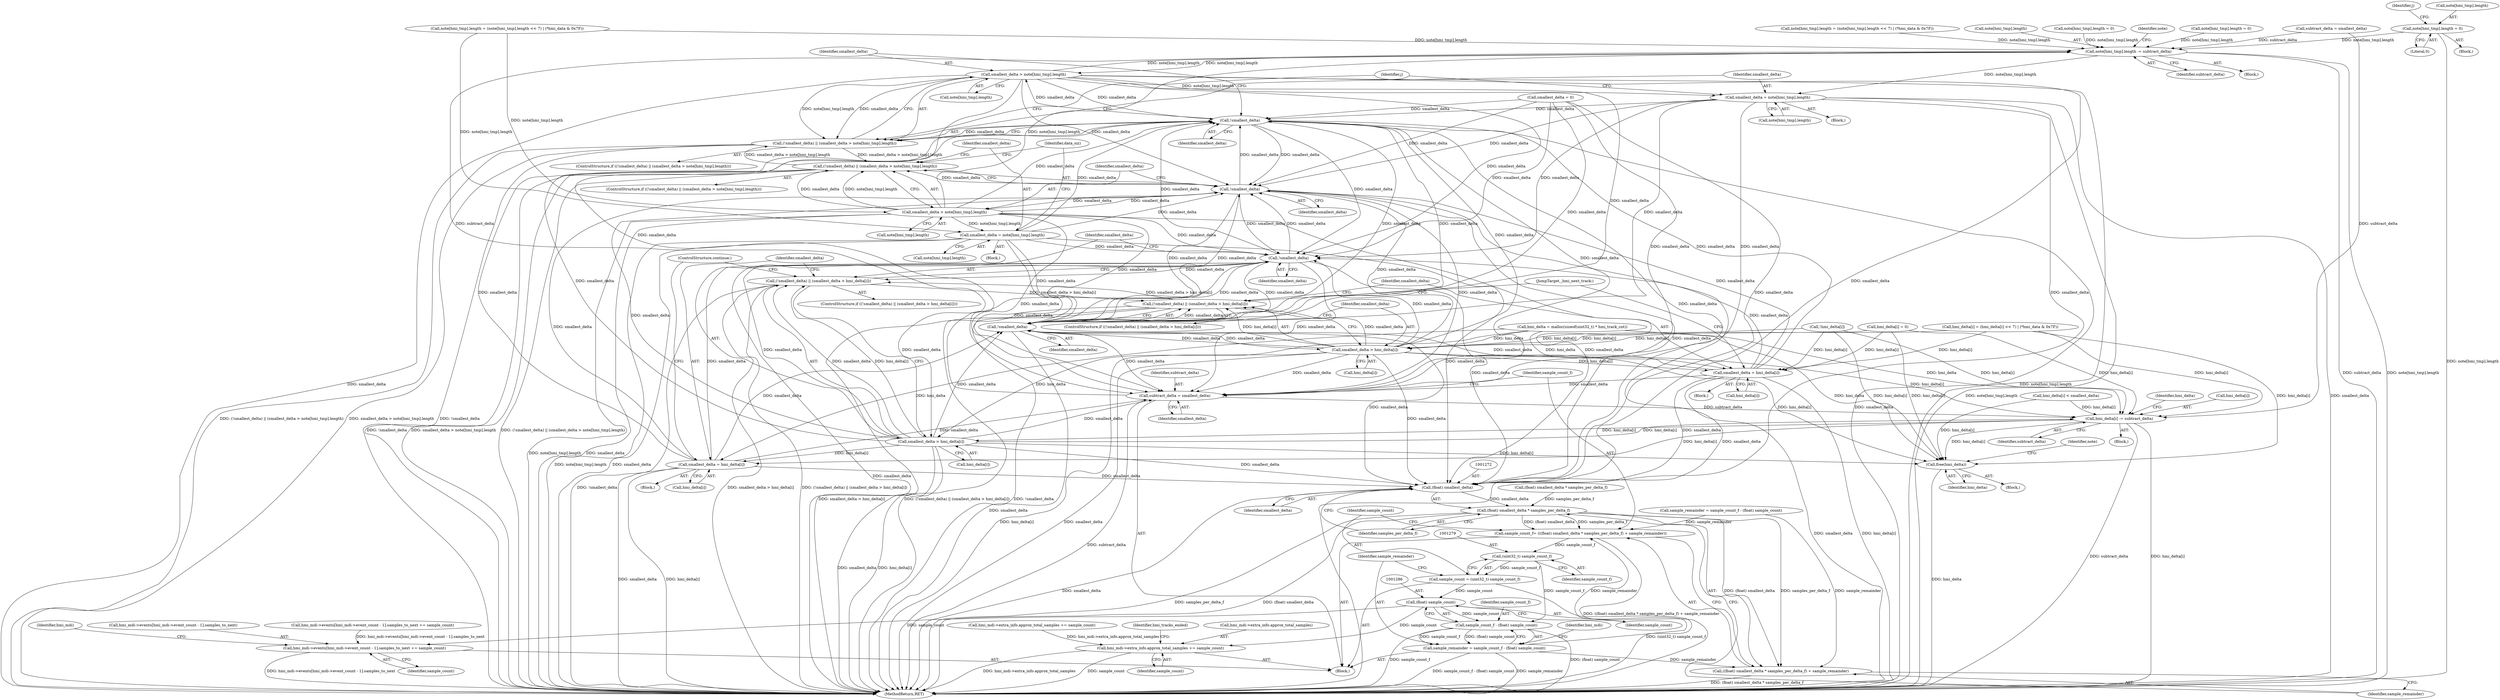 digraph "0_wildmidi_660b513d99bced8783a4a5984ac2f742c74ebbdd@array" {
"1000932" [label="(Call,note[hmi_tmp].length = 0)"];
"1000668" [label="(Call,note[hmi_tmp].length -= subtract_delta)"];
"1000686" [label="(Call,smallest_delta > note[hmi_tmp].length)"];
"1000684" [label="(Call,!smallest_delta)"];
"1000683" [label="(Call,(!smallest_delta) || (smallest_delta > note[hmi_tmp].length))"];
"1001124" [label="(Call,(!smallest_delta) || (smallest_delta > note[hmi_tmp].length))"];
"1000729" [label="(Call,!smallest_delta)"];
"1000728" [label="(Call,(!smallest_delta) || (smallest_delta > hmi_delta[i]))"];
"1001244" [label="(Call,(!smallest_delta) || (smallest_delta > hmi_delta[i]))"];
"1000731" [label="(Call,smallest_delta > hmi_delta[i])"];
"1000717" [label="(Call,hmi_delta[i] -= subtract_delta)"];
"1000737" [label="(Call,smallest_delta = hmi_delta[i])"];
"1001125" [label="(Call,!smallest_delta)"];
"1001127" [label="(Call,smallest_delta > note[hmi_tmp].length)"];
"1001135" [label="(Call,smallest_delta = note[hmi_tmp].length)"];
"1001245" [label="(Call,!smallest_delta)"];
"1001247" [label="(Call,smallest_delta > hmi_delta[i])"];
"1001253" [label="(Call,smallest_delta = hmi_delta[i])"];
"1001264" [label="(Call,subtract_delta = smallest_delta)"];
"1001271" [label="(Call,(float) smallest_delta)"];
"1001270" [label="(Call,(float) smallest_delta * samples_per_delta_f)"];
"1001267" [label="(Call,sample_count_f= (((float) smallest_delta * samples_per_delta_f) + sample_remainder))"];
"1001278" [label="(Call,(uint32_t) sample_count_f)"];
"1001276" [label="(Call,sample_count = (uint32_t) sample_count_f)"];
"1001285" [label="(Call,(float) sample_count)"];
"1001283" [label="(Call,sample_count_f - (float) sample_count)"];
"1001281" [label="(Call,sample_remainder = sample_count_f - (float) sample_count)"];
"1001269" [label="(Call,((float) smallest_delta * samples_per_delta_f) + sample_remainder)"];
"1001288" [label="(Call,hmi_mdi->events[hmi_mdi->event_count - 1].samples_to_next += sample_count)"];
"1001301" [label="(Call,hmi_mdi->extra_info.approx_total_samples += sample_count)"];
"1001365" [label="(Call,free(hmi_delta))"];
"1000694" [label="(Call,smallest_delta = note[hmi_tmp].length)"];
"1001252" [label="(Block,)"];
"1001281" [label="(Call,sample_remainder = sample_count_f - (float) sample_count)"];
"1000739" [label="(Call,hmi_delta[i])"];
"1000730" [label="(Identifier,smallest_delta)"];
"1000668" [label="(Call,note[hmi_tmp].length -= subtract_delta)"];
"1001134" [label="(Block,)"];
"1001304" [label="(Identifier,hmi_mdi)"];
"1000938" [label="(Literal,0)"];
"1001180" [label="(Call,hmi_delta[i] = (hmi_delta[i] << 7) | (*hmi_data & 0x7F))"];
"1001300" [label="(Identifier,sample_count)"];
"1000667" [label="(Block,)"];
"1000736" [label="(Block,)"];
"1001274" [label="(Identifier,samples_per_delta_f)"];
"1000625" [label="(Block,)"];
"1000687" [label="(Identifier,smallest_delta)"];
"1001246" [label="(Identifier,smallest_delta)"];
"1001292" [label="(Identifier,hmi_mdi)"];
"1001243" [label="(ControlStructure,if ((!smallest_delta) || (smallest_delta > hmi_delta[i])))"];
"1000614" [label="(Call,hmi_mdi->extra_info.approx_total_samples += sample_count)"];
"1001090" [label="(Call,note[hmi_tmp].length = (note[hmi_tmp].length << 7) | (*hmi_data & 0x7F))"];
"1001127" [label="(Call,smallest_delta > note[hmi_tmp].length)"];
"1001247" [label="(Call,smallest_delta > hmi_delta[i])"];
"1000525" [label="(Call,hmi_delta[i] < smallest_delta)"];
"1000718" [label="(Call,hmi_delta[i])"];
"1001254" [label="(Identifier,smallest_delta)"];
"1001275" [label="(Identifier,sample_remainder)"];
"1001288" [label="(Call,hmi_mdi->events[hmi_mdi->event_count - 1].samples_to_next += sample_count)"];
"1000733" [label="(Call,hmi_delta[i])"];
"1001289" [label="(Call,hmi_mdi->events[hmi_mdi->event_count - 1].samples_to_next)"];
"1000731" [label="(Call,smallest_delta > hmi_delta[i])"];
"1001028" [label="(Call,note[hmi_tmp].length = 0)"];
"1000732" [label="(Identifier,smallest_delta)"];
"1001267" [label="(Call,sample_count_f= (((float) smallest_delta * samples_per_delta_f) + sample_remainder))"];
"1000682" [label="(ControlStructure,if ((!smallest_delta) || (smallest_delta > note[hmi_tmp].length)))"];
"1000717" [label="(Call,hmi_delta[i] -= subtract_delta)"];
"1001239" [label="(Call,!hmi_delta[i])"];
"1000737" [label="(Call,smallest_delta = hmi_delta[i])"];
"1001168" [label="(Identifier,data_siz)"];
"1001282" [label="(Identifier,sample_remainder)"];
"1001287" [label="(Identifier,sample_count)"];
"1001284" [label="(Identifier,sample_count_f)"];
"1001280" [label="(Identifier,sample_count_f)"];
"1000104" [label="(Block,)"];
"1001124" [label="(Call,(!smallest_delta) || (smallest_delta > note[hmi_tmp].length))"];
"1001283" [label="(Call,sample_count_f - (float) sample_count)"];
"1001264" [label="(Call,subtract_delta = smallest_delta)"];
"1000696" [label="(Call,note[hmi_tmp].length)"];
"1000729" [label="(Call,!smallest_delta)"];
"1001381" [label="(MethodReturn,RET)"];
"1001301" [label="(Call,hmi_mdi->extra_info.approx_total_samples += sample_count)"];
"1000695" [label="(Identifier,smallest_delta)"];
"1001268" [label="(Identifier,sample_count_f)"];
"1000601" [label="(Call,hmi_mdi->events[hmi_mdi->event_count - 1].samples_to_next += sample_count)"];
"1000694" [label="(Call,smallest_delta = note[hmi_tmp].length)"];
"1000688" [label="(Call,note[hmi_tmp].length)"];
"1000693" [label="(Block,)"];
"1001248" [label="(Identifier,smallest_delta)"];
"1000907" [label="(Identifier,j)"];
"1001368" [label="(Identifier,note)"];
"1000678" [label="(Identifier,note)"];
"1000932" [label="(Call,note[hmi_tmp].length = 0)"];
"1000738" [label="(Identifier,smallest_delta)"];
"1000721" [label="(Identifier,subtract_delta)"];
"1000577" [label="(Call,subtract_delta = smallest_delta)"];
"1001128" [label="(Identifier,smallest_delta)"];
"1001137" [label="(Call,note[hmi_tmp].length)"];
"1001253" [label="(Call,smallest_delta = hmi_delta[i])"];
"1001266" [label="(Identifier,smallest_delta)"];
"1001126" [label="(Identifier,smallest_delta)"];
"1000583" [label="(Call,(float) smallest_delta * samples_per_delta_f)"];
"1001135" [label="(Call,smallest_delta = note[hmi_tmp].length)"];
"1000727" [label="(ControlStructure,if ((!smallest_delta) || (smallest_delta > hmi_delta[i])))"];
"1000563" [label="(Call,note[hmi_tmp].length = 0)"];
"1001123" [label="(ControlStructure,if ((!smallest_delta) || (smallest_delta > note[hmi_tmp].length)))"];
"1001277" [label="(Identifier,sample_count)"];
"1000922" [label="(Block,)"];
"1001245" [label="(Call,!smallest_delta)"];
"1001366" [label="(Identifier,hmi_delta)"];
"1000674" [label="(Identifier,subtract_delta)"];
"1001270" [label="(Call,(float) smallest_delta * samples_per_delta_f)"];
"1000752" [label="(Call,hmi_delta[i] = 0)"];
"1000716" [label="(Block,)"];
"1000286" [label="(Call,hmi_delta = malloc(sizeof(uint32_t) * hmi_track_cnt))"];
"1001365" [label="(Call,free(hmi_delta))"];
"1000933" [label="(Call,note[hmi_tmp].length)"];
"1001249" [label="(Call,hmi_delta[i])"];
"1000623" [label="(Identifier,hmi_tracks_ended)"];
"1000728" [label="(Call,(!smallest_delta) || (smallest_delta > hmi_delta[i]))"];
"1000683" [label="(Call,(!smallest_delta) || (smallest_delta > note[hmi_tmp].length))"];
"1001285" [label="(Call,(float) sample_count)"];
"1001265" [label="(Identifier,subtract_delta)"];
"1001302" [label="(Call,hmi_mdi->extra_info.approx_total_samples)"];
"1001276" [label="(Call,sample_count = (uint32_t) sample_count_f)"];
"1001271" [label="(Call,(float) smallest_delta)"];
"1001278" [label="(Call,(uint32_t) sample_count_f)"];
"1001125" [label="(Call,!smallest_delta)"];
"1001258" [label="(JumpTarget,_hmi_next_track:)"];
"1000686" [label="(Call,smallest_delta > note[hmi_tmp].length)"];
"1001049" [label="(Call,note[hmi_tmp].length = (note[hmi_tmp].length << 7) | (*hmi_data & 0x7F))"];
"1001307" [label="(Identifier,sample_count)"];
"1000685" [label="(Identifier,smallest_delta)"];
"1000684" [label="(Call,!smallest_delta)"];
"1000594" [label="(Call,sample_remainder = sample_count_f - (float) sample_count)"];
"1001273" [label="(Identifier,smallest_delta)"];
"1001129" [label="(Call,note[hmi_tmp].length)"];
"1000669" [label="(Call,note[hmi_tmp].length)"];
"1000724" [label="(Identifier,hmi_delta)"];
"1001136" [label="(Identifier,smallest_delta)"];
"1000742" [label="(ControlStructure,continue;)"];
"1000626" [label="(Call,smallest_delta = 0)"];
"1001255" [label="(Call,hmi_delta[i])"];
"1001269" [label="(Call,((float) smallest_delta * samples_per_delta_f) + sample_remainder)"];
"1001244" [label="(Call,(!smallest_delta) || (smallest_delta > hmi_delta[i]))"];
"1000652" [label="(Identifier,j)"];
"1000932" -> "1000922"  [label="AST: "];
"1000932" -> "1000938"  [label="CFG: "];
"1000933" -> "1000932"  [label="AST: "];
"1000938" -> "1000932"  [label="AST: "];
"1000907" -> "1000932"  [label="CFG: "];
"1000932" -> "1001381"  [label="DDG: note[hmi_tmp].length"];
"1000932" -> "1000668"  [label="DDG: note[hmi_tmp].length"];
"1000668" -> "1000667"  [label="AST: "];
"1000668" -> "1000674"  [label="CFG: "];
"1000669" -> "1000668"  [label="AST: "];
"1000674" -> "1000668"  [label="AST: "];
"1000678" -> "1000668"  [label="CFG: "];
"1000668" -> "1001381"  [label="DDG: subtract_delta"];
"1000668" -> "1001381"  [label="DDG: note[hmi_tmp].length"];
"1001264" -> "1000668"  [label="DDG: subtract_delta"];
"1000577" -> "1000668"  [label="DDG: subtract_delta"];
"1001127" -> "1000668"  [label="DDG: note[hmi_tmp].length"];
"1001049" -> "1000668"  [label="DDG: note[hmi_tmp].length"];
"1001090" -> "1000668"  [label="DDG: note[hmi_tmp].length"];
"1000563" -> "1000668"  [label="DDG: note[hmi_tmp].length"];
"1000686" -> "1000668"  [label="DDG: note[hmi_tmp].length"];
"1001028" -> "1000668"  [label="DDG: note[hmi_tmp].length"];
"1000668" -> "1000686"  [label="DDG: note[hmi_tmp].length"];
"1000668" -> "1000694"  [label="DDG: note[hmi_tmp].length"];
"1000686" -> "1000683"  [label="AST: "];
"1000686" -> "1000688"  [label="CFG: "];
"1000687" -> "1000686"  [label="AST: "];
"1000688" -> "1000686"  [label="AST: "];
"1000683" -> "1000686"  [label="CFG: "];
"1000686" -> "1001381"  [label="DDG: smallest_delta"];
"1000686" -> "1001381"  [label="DDG: note[hmi_tmp].length"];
"1000686" -> "1000684"  [label="DDG: smallest_delta"];
"1000686" -> "1000683"  [label="DDG: smallest_delta"];
"1000686" -> "1000683"  [label="DDG: note[hmi_tmp].length"];
"1000684" -> "1000686"  [label="DDG: smallest_delta"];
"1000686" -> "1000694"  [label="DDG: note[hmi_tmp].length"];
"1000686" -> "1000729"  [label="DDG: smallest_delta"];
"1000686" -> "1001125"  [label="DDG: smallest_delta"];
"1000686" -> "1001245"  [label="DDG: smallest_delta"];
"1000686" -> "1001264"  [label="DDG: smallest_delta"];
"1000686" -> "1001271"  [label="DDG: smallest_delta"];
"1000684" -> "1000683"  [label="AST: "];
"1000684" -> "1000685"  [label="CFG: "];
"1000685" -> "1000684"  [label="AST: "];
"1000687" -> "1000684"  [label="CFG: "];
"1000683" -> "1000684"  [label="CFG: "];
"1000684" -> "1001381"  [label="DDG: smallest_delta"];
"1000684" -> "1000683"  [label="DDG: smallest_delta"];
"1001127" -> "1000684"  [label="DDG: smallest_delta"];
"1000626" -> "1000684"  [label="DDG: smallest_delta"];
"1001253" -> "1000684"  [label="DDG: smallest_delta"];
"1001245" -> "1000684"  [label="DDG: smallest_delta"];
"1001125" -> "1000684"  [label="DDG: smallest_delta"];
"1001135" -> "1000684"  [label="DDG: smallest_delta"];
"1001247" -> "1000684"  [label="DDG: smallest_delta"];
"1000731" -> "1000684"  [label="DDG: smallest_delta"];
"1000729" -> "1000684"  [label="DDG: smallest_delta"];
"1000694" -> "1000684"  [label="DDG: smallest_delta"];
"1000737" -> "1000684"  [label="DDG: smallest_delta"];
"1000684" -> "1000729"  [label="DDG: smallest_delta"];
"1000684" -> "1001125"  [label="DDG: smallest_delta"];
"1000684" -> "1001245"  [label="DDG: smallest_delta"];
"1000684" -> "1001264"  [label="DDG: smallest_delta"];
"1000684" -> "1001271"  [label="DDG: smallest_delta"];
"1000683" -> "1000682"  [label="AST: "];
"1000695" -> "1000683"  [label="CFG: "];
"1000652" -> "1000683"  [label="CFG: "];
"1000683" -> "1001381"  [label="DDG: !smallest_delta"];
"1000683" -> "1001381"  [label="DDG: (!smallest_delta) || (smallest_delta > note[hmi_tmp].length)"];
"1000683" -> "1001381"  [label="DDG: smallest_delta > note[hmi_tmp].length"];
"1001124" -> "1000683"  [label="DDG: smallest_delta > note[hmi_tmp].length"];
"1000683" -> "1001124"  [label="DDG: smallest_delta > note[hmi_tmp].length"];
"1001124" -> "1001123"  [label="AST: "];
"1001124" -> "1001125"  [label="CFG: "];
"1001124" -> "1001127"  [label="CFG: "];
"1001125" -> "1001124"  [label="AST: "];
"1001127" -> "1001124"  [label="AST: "];
"1001136" -> "1001124"  [label="CFG: "];
"1001168" -> "1001124"  [label="CFG: "];
"1001124" -> "1001381"  [label="DDG: smallest_delta > note[hmi_tmp].length"];
"1001124" -> "1001381"  [label="DDG: (!smallest_delta) || (smallest_delta > note[hmi_tmp].length)"];
"1001124" -> "1001381"  [label="DDG: !smallest_delta"];
"1001125" -> "1001124"  [label="DDG: smallest_delta"];
"1001127" -> "1001124"  [label="DDG: smallest_delta"];
"1001127" -> "1001124"  [label="DDG: note[hmi_tmp].length"];
"1000729" -> "1000728"  [label="AST: "];
"1000729" -> "1000730"  [label="CFG: "];
"1000730" -> "1000729"  [label="AST: "];
"1000732" -> "1000729"  [label="CFG: "];
"1000728" -> "1000729"  [label="CFG: "];
"1000729" -> "1001381"  [label="DDG: smallest_delta"];
"1000729" -> "1000728"  [label="DDG: smallest_delta"];
"1001127" -> "1000729"  [label="DDG: smallest_delta"];
"1000626" -> "1000729"  [label="DDG: smallest_delta"];
"1001253" -> "1000729"  [label="DDG: smallest_delta"];
"1001245" -> "1000729"  [label="DDG: smallest_delta"];
"1001125" -> "1000729"  [label="DDG: smallest_delta"];
"1001135" -> "1000729"  [label="DDG: smallest_delta"];
"1001247" -> "1000729"  [label="DDG: smallest_delta"];
"1000731" -> "1000729"  [label="DDG: smallest_delta"];
"1000694" -> "1000729"  [label="DDG: smallest_delta"];
"1000737" -> "1000729"  [label="DDG: smallest_delta"];
"1000729" -> "1000731"  [label="DDG: smallest_delta"];
"1000729" -> "1001125"  [label="DDG: smallest_delta"];
"1000729" -> "1001245"  [label="DDG: smallest_delta"];
"1000729" -> "1001264"  [label="DDG: smallest_delta"];
"1000729" -> "1001271"  [label="DDG: smallest_delta"];
"1000728" -> "1000727"  [label="AST: "];
"1000728" -> "1000731"  [label="CFG: "];
"1000731" -> "1000728"  [label="AST: "];
"1000738" -> "1000728"  [label="CFG: "];
"1000742" -> "1000728"  [label="CFG: "];
"1000728" -> "1001381"  [label="DDG: !smallest_delta"];
"1000728" -> "1001381"  [label="DDG: smallest_delta > hmi_delta[i]"];
"1000728" -> "1001381"  [label="DDG: (!smallest_delta) || (smallest_delta > hmi_delta[i])"];
"1001244" -> "1000728"  [label="DDG: smallest_delta > hmi_delta[i]"];
"1000731" -> "1000728"  [label="DDG: smallest_delta"];
"1000731" -> "1000728"  [label="DDG: hmi_delta[i]"];
"1000728" -> "1001244"  [label="DDG: smallest_delta > hmi_delta[i]"];
"1001244" -> "1001243"  [label="AST: "];
"1001244" -> "1001245"  [label="CFG: "];
"1001244" -> "1001247"  [label="CFG: "];
"1001245" -> "1001244"  [label="AST: "];
"1001247" -> "1001244"  [label="AST: "];
"1001254" -> "1001244"  [label="CFG: "];
"1001258" -> "1001244"  [label="CFG: "];
"1001244" -> "1001381"  [label="DDG: smallest_delta > hmi_delta[i]"];
"1001244" -> "1001381"  [label="DDG: (!smallest_delta) || (smallest_delta > hmi_delta[i])"];
"1001244" -> "1001381"  [label="DDG: !smallest_delta"];
"1001245" -> "1001244"  [label="DDG: smallest_delta"];
"1001247" -> "1001244"  [label="DDG: smallest_delta"];
"1001247" -> "1001244"  [label="DDG: hmi_delta[i]"];
"1000731" -> "1000733"  [label="CFG: "];
"1000732" -> "1000731"  [label="AST: "];
"1000733" -> "1000731"  [label="AST: "];
"1000731" -> "1001381"  [label="DDG: smallest_delta"];
"1000731" -> "1001381"  [label="DDG: hmi_delta[i]"];
"1000731" -> "1000717"  [label="DDG: hmi_delta[i]"];
"1000286" -> "1000731"  [label="DDG: hmi_delta"];
"1000717" -> "1000731"  [label="DDG: hmi_delta[i]"];
"1000731" -> "1000737"  [label="DDG: hmi_delta[i]"];
"1000731" -> "1001125"  [label="DDG: smallest_delta"];
"1000731" -> "1001245"  [label="DDG: smallest_delta"];
"1000731" -> "1001264"  [label="DDG: smallest_delta"];
"1000731" -> "1001271"  [label="DDG: smallest_delta"];
"1000731" -> "1001365"  [label="DDG: hmi_delta[i]"];
"1000717" -> "1000716"  [label="AST: "];
"1000717" -> "1000721"  [label="CFG: "];
"1000718" -> "1000717"  [label="AST: "];
"1000721" -> "1000717"  [label="AST: "];
"1000724" -> "1000717"  [label="CFG: "];
"1000717" -> "1001381"  [label="DDG: subtract_delta"];
"1000717" -> "1001381"  [label="DDG: hmi_delta[i]"];
"1001264" -> "1000717"  [label="DDG: subtract_delta"];
"1000577" -> "1000717"  [label="DDG: subtract_delta"];
"1000286" -> "1000717"  [label="DDG: hmi_delta"];
"1001180" -> "1000717"  [label="DDG: hmi_delta[i]"];
"1000752" -> "1000717"  [label="DDG: hmi_delta[i]"];
"1000525" -> "1000717"  [label="DDG: hmi_delta[i]"];
"1001247" -> "1000717"  [label="DDG: hmi_delta[i]"];
"1001239" -> "1000717"  [label="DDG: hmi_delta[i]"];
"1000717" -> "1000737"  [label="DDG: hmi_delta[i]"];
"1000717" -> "1001365"  [label="DDG: hmi_delta[i]"];
"1000737" -> "1000736"  [label="AST: "];
"1000737" -> "1000739"  [label="CFG: "];
"1000738" -> "1000737"  [label="AST: "];
"1000739" -> "1000737"  [label="AST: "];
"1000742" -> "1000737"  [label="CFG: "];
"1000737" -> "1001381"  [label="DDG: hmi_delta[i]"];
"1000737" -> "1001381"  [label="DDG: smallest_delta"];
"1000286" -> "1000737"  [label="DDG: hmi_delta"];
"1000737" -> "1001125"  [label="DDG: smallest_delta"];
"1000737" -> "1001245"  [label="DDG: smallest_delta"];
"1000737" -> "1001264"  [label="DDG: smallest_delta"];
"1000737" -> "1001271"  [label="DDG: smallest_delta"];
"1001125" -> "1001126"  [label="CFG: "];
"1001126" -> "1001125"  [label="AST: "];
"1001128" -> "1001125"  [label="CFG: "];
"1001125" -> "1001381"  [label="DDG: smallest_delta"];
"1001127" -> "1001125"  [label="DDG: smallest_delta"];
"1000626" -> "1001125"  [label="DDG: smallest_delta"];
"1001253" -> "1001125"  [label="DDG: smallest_delta"];
"1001245" -> "1001125"  [label="DDG: smallest_delta"];
"1001135" -> "1001125"  [label="DDG: smallest_delta"];
"1001247" -> "1001125"  [label="DDG: smallest_delta"];
"1000694" -> "1001125"  [label="DDG: smallest_delta"];
"1001125" -> "1001127"  [label="DDG: smallest_delta"];
"1001125" -> "1001245"  [label="DDG: smallest_delta"];
"1001125" -> "1001264"  [label="DDG: smallest_delta"];
"1001125" -> "1001271"  [label="DDG: smallest_delta"];
"1001127" -> "1001129"  [label="CFG: "];
"1001128" -> "1001127"  [label="AST: "];
"1001129" -> "1001127"  [label="AST: "];
"1001127" -> "1001381"  [label="DDG: note[hmi_tmp].length"];
"1001127" -> "1001381"  [label="DDG: smallest_delta"];
"1001090" -> "1001127"  [label="DDG: note[hmi_tmp].length"];
"1001127" -> "1001135"  [label="DDG: note[hmi_tmp].length"];
"1001127" -> "1001245"  [label="DDG: smallest_delta"];
"1001127" -> "1001264"  [label="DDG: smallest_delta"];
"1001127" -> "1001271"  [label="DDG: smallest_delta"];
"1001135" -> "1001134"  [label="AST: "];
"1001135" -> "1001137"  [label="CFG: "];
"1001136" -> "1001135"  [label="AST: "];
"1001137" -> "1001135"  [label="AST: "];
"1001168" -> "1001135"  [label="CFG: "];
"1001135" -> "1001381"  [label="DDG: note[hmi_tmp].length"];
"1001135" -> "1001381"  [label="DDG: smallest_delta"];
"1001090" -> "1001135"  [label="DDG: note[hmi_tmp].length"];
"1001135" -> "1001245"  [label="DDG: smallest_delta"];
"1001135" -> "1001264"  [label="DDG: smallest_delta"];
"1001135" -> "1001271"  [label="DDG: smallest_delta"];
"1001245" -> "1001246"  [label="CFG: "];
"1001246" -> "1001245"  [label="AST: "];
"1001248" -> "1001245"  [label="CFG: "];
"1001245" -> "1001381"  [label="DDG: smallest_delta"];
"1000626" -> "1001245"  [label="DDG: smallest_delta"];
"1001253" -> "1001245"  [label="DDG: smallest_delta"];
"1001247" -> "1001245"  [label="DDG: smallest_delta"];
"1000694" -> "1001245"  [label="DDG: smallest_delta"];
"1001245" -> "1001247"  [label="DDG: smallest_delta"];
"1001245" -> "1001264"  [label="DDG: smallest_delta"];
"1001245" -> "1001271"  [label="DDG: smallest_delta"];
"1001247" -> "1001249"  [label="CFG: "];
"1001248" -> "1001247"  [label="AST: "];
"1001249" -> "1001247"  [label="AST: "];
"1001247" -> "1001381"  [label="DDG: hmi_delta[i]"];
"1001247" -> "1001381"  [label="DDG: smallest_delta"];
"1000286" -> "1001247"  [label="DDG: hmi_delta"];
"1001180" -> "1001247"  [label="DDG: hmi_delta[i]"];
"1000752" -> "1001247"  [label="DDG: hmi_delta[i]"];
"1001239" -> "1001247"  [label="DDG: hmi_delta[i]"];
"1001247" -> "1001253"  [label="DDG: hmi_delta[i]"];
"1001247" -> "1001264"  [label="DDG: smallest_delta"];
"1001247" -> "1001271"  [label="DDG: smallest_delta"];
"1001247" -> "1001365"  [label="DDG: hmi_delta[i]"];
"1001253" -> "1001252"  [label="AST: "];
"1001253" -> "1001255"  [label="CFG: "];
"1001254" -> "1001253"  [label="AST: "];
"1001255" -> "1001253"  [label="AST: "];
"1001258" -> "1001253"  [label="CFG: "];
"1001253" -> "1001381"  [label="DDG: smallest_delta"];
"1001253" -> "1001381"  [label="DDG: hmi_delta[i]"];
"1000286" -> "1001253"  [label="DDG: hmi_delta"];
"1001180" -> "1001253"  [label="DDG: hmi_delta[i]"];
"1000752" -> "1001253"  [label="DDG: hmi_delta[i]"];
"1001239" -> "1001253"  [label="DDG: hmi_delta[i]"];
"1001253" -> "1001264"  [label="DDG: smallest_delta"];
"1001253" -> "1001271"  [label="DDG: smallest_delta"];
"1001264" -> "1000625"  [label="AST: "];
"1001264" -> "1001266"  [label="CFG: "];
"1001265" -> "1001264"  [label="AST: "];
"1001266" -> "1001264"  [label="AST: "];
"1001268" -> "1001264"  [label="CFG: "];
"1001264" -> "1001381"  [label="DDG: subtract_delta"];
"1000626" -> "1001264"  [label="DDG: smallest_delta"];
"1000694" -> "1001264"  [label="DDG: smallest_delta"];
"1001271" -> "1001270"  [label="AST: "];
"1001271" -> "1001273"  [label="CFG: "];
"1001272" -> "1001271"  [label="AST: "];
"1001273" -> "1001271"  [label="AST: "];
"1001274" -> "1001271"  [label="CFG: "];
"1001271" -> "1001381"  [label="DDG: smallest_delta"];
"1001271" -> "1001270"  [label="DDG: smallest_delta"];
"1000626" -> "1001271"  [label="DDG: smallest_delta"];
"1000694" -> "1001271"  [label="DDG: smallest_delta"];
"1001270" -> "1001269"  [label="AST: "];
"1001270" -> "1001274"  [label="CFG: "];
"1001274" -> "1001270"  [label="AST: "];
"1001275" -> "1001270"  [label="CFG: "];
"1001270" -> "1001381"  [label="DDG: (float) smallest_delta"];
"1001270" -> "1001381"  [label="DDG: samples_per_delta_f"];
"1001270" -> "1001267"  [label="DDG: (float) smallest_delta"];
"1001270" -> "1001267"  [label="DDG: samples_per_delta_f"];
"1001270" -> "1001269"  [label="DDG: (float) smallest_delta"];
"1001270" -> "1001269"  [label="DDG: samples_per_delta_f"];
"1000583" -> "1001270"  [label="DDG: samples_per_delta_f"];
"1001267" -> "1000625"  [label="AST: "];
"1001267" -> "1001269"  [label="CFG: "];
"1001268" -> "1001267"  [label="AST: "];
"1001269" -> "1001267"  [label="AST: "];
"1001277" -> "1001267"  [label="CFG: "];
"1001267" -> "1001381"  [label="DDG: ((float) smallest_delta * samples_per_delta_f) + sample_remainder"];
"1000594" -> "1001267"  [label="DDG: sample_remainder"];
"1001281" -> "1001267"  [label="DDG: sample_remainder"];
"1001267" -> "1001278"  [label="DDG: sample_count_f"];
"1001278" -> "1001276"  [label="AST: "];
"1001278" -> "1001280"  [label="CFG: "];
"1001279" -> "1001278"  [label="AST: "];
"1001280" -> "1001278"  [label="AST: "];
"1001276" -> "1001278"  [label="CFG: "];
"1001278" -> "1001276"  [label="DDG: sample_count_f"];
"1001278" -> "1001283"  [label="DDG: sample_count_f"];
"1001276" -> "1000625"  [label="AST: "];
"1001277" -> "1001276"  [label="AST: "];
"1001282" -> "1001276"  [label="CFG: "];
"1001276" -> "1001381"  [label="DDG: (uint32_t) sample_count_f"];
"1001276" -> "1001285"  [label="DDG: sample_count"];
"1001285" -> "1001283"  [label="AST: "];
"1001285" -> "1001287"  [label="CFG: "];
"1001286" -> "1001285"  [label="AST: "];
"1001287" -> "1001285"  [label="AST: "];
"1001283" -> "1001285"  [label="CFG: "];
"1001285" -> "1001283"  [label="DDG: sample_count"];
"1001285" -> "1001288"  [label="DDG: sample_count"];
"1001285" -> "1001301"  [label="DDG: sample_count"];
"1001283" -> "1001281"  [label="AST: "];
"1001284" -> "1001283"  [label="AST: "];
"1001281" -> "1001283"  [label="CFG: "];
"1001283" -> "1001381"  [label="DDG: (float) sample_count"];
"1001283" -> "1001381"  [label="DDG: sample_count_f"];
"1001283" -> "1001281"  [label="DDG: sample_count_f"];
"1001283" -> "1001281"  [label="DDG: (float) sample_count"];
"1001281" -> "1000625"  [label="AST: "];
"1001282" -> "1001281"  [label="AST: "];
"1001292" -> "1001281"  [label="CFG: "];
"1001281" -> "1001381"  [label="DDG: sample_count_f - (float) sample_count"];
"1001281" -> "1001381"  [label="DDG: sample_remainder"];
"1001281" -> "1001269"  [label="DDG: sample_remainder"];
"1001269" -> "1001275"  [label="CFG: "];
"1001275" -> "1001269"  [label="AST: "];
"1001269" -> "1001381"  [label="DDG: (float) smallest_delta * samples_per_delta_f"];
"1000594" -> "1001269"  [label="DDG: sample_remainder"];
"1001288" -> "1000625"  [label="AST: "];
"1001288" -> "1001300"  [label="CFG: "];
"1001289" -> "1001288"  [label="AST: "];
"1001300" -> "1001288"  [label="AST: "];
"1001304" -> "1001288"  [label="CFG: "];
"1001288" -> "1001381"  [label="DDG: hmi_mdi->events[hmi_mdi->event_count - 1].samples_to_next"];
"1000601" -> "1001288"  [label="DDG: hmi_mdi->events[hmi_mdi->event_count - 1].samples_to_next"];
"1001301" -> "1000625"  [label="AST: "];
"1001301" -> "1001307"  [label="CFG: "];
"1001302" -> "1001301"  [label="AST: "];
"1001307" -> "1001301"  [label="AST: "];
"1000623" -> "1001301"  [label="CFG: "];
"1001301" -> "1001381"  [label="DDG: hmi_mdi->extra_info.approx_total_samples"];
"1001301" -> "1001381"  [label="DDG: sample_count"];
"1000614" -> "1001301"  [label="DDG: hmi_mdi->extra_info.approx_total_samples"];
"1001365" -> "1000104"  [label="AST: "];
"1001365" -> "1001366"  [label="CFG: "];
"1001366" -> "1001365"  [label="AST: "];
"1001368" -> "1001365"  [label="CFG: "];
"1001365" -> "1001381"  [label="DDG: hmi_delta"];
"1000286" -> "1001365"  [label="DDG: hmi_delta"];
"1001180" -> "1001365"  [label="DDG: hmi_delta[i]"];
"1000752" -> "1001365"  [label="DDG: hmi_delta[i]"];
"1000525" -> "1001365"  [label="DDG: hmi_delta[i]"];
"1001239" -> "1001365"  [label="DDG: hmi_delta[i]"];
"1000694" -> "1000693"  [label="AST: "];
"1000694" -> "1000696"  [label="CFG: "];
"1000695" -> "1000694"  [label="AST: "];
"1000696" -> "1000694"  [label="AST: "];
"1000652" -> "1000694"  [label="CFG: "];
"1000694" -> "1001381"  [label="DDG: smallest_delta"];
"1000694" -> "1001381"  [label="DDG: note[hmi_tmp].length"];
}
